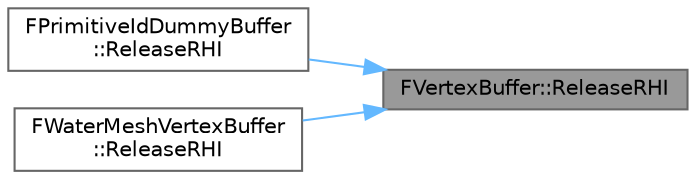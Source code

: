 digraph "FVertexBuffer::ReleaseRHI"
{
 // INTERACTIVE_SVG=YES
 // LATEX_PDF_SIZE
  bgcolor="transparent";
  edge [fontname=Helvetica,fontsize=10,labelfontname=Helvetica,labelfontsize=10];
  node [fontname=Helvetica,fontsize=10,shape=box,height=0.2,width=0.4];
  rankdir="RL";
  Node1 [id="Node000001",label="FVertexBuffer::ReleaseRHI",height=0.2,width=0.4,color="gray40", fillcolor="grey60", style="filled", fontcolor="black",tooltip="Releases the RHI resources used by this resource."];
  Node1 -> Node2 [id="edge1_Node000001_Node000002",dir="back",color="steelblue1",style="solid",tooltip=" "];
  Node2 [id="Node000002",label="FPrimitiveIdDummyBuffer\l::ReleaseRHI",height=0.2,width=0.4,color="grey40", fillcolor="white", style="filled",URL="$d1/dd5/classFPrimitiveIdDummyBuffer.html#a02b152930f74a9d3791fe98358249ac7",tooltip="Releases the RHI resources used by this resource."];
  Node1 -> Node3 [id="edge2_Node000001_Node000003",dir="back",color="steelblue1",style="solid",tooltip=" "];
  Node3 [id="Node000003",label="FWaterMeshVertexBuffer\l::ReleaseRHI",height=0.2,width=0.4,color="grey40", fillcolor="white", style="filled",URL="$dc/dfc/classFWaterMeshVertexBuffer.html#a5118c72515daaca38ef9abb2c73b97c3",tooltip="Releases the RHI resources used by this resource."];
}
